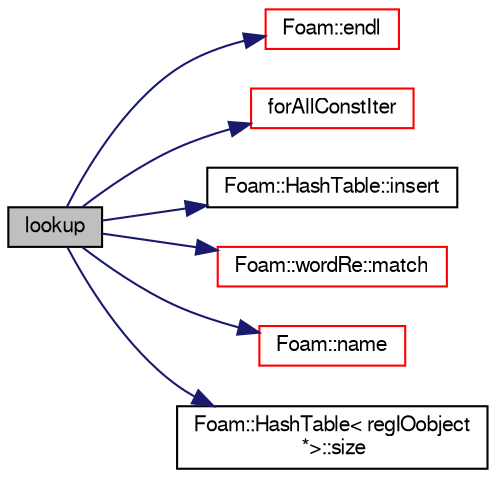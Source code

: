 digraph "lookup"
{
  bgcolor="transparent";
  edge [fontname="FreeSans",fontsize="10",labelfontname="FreeSans",labelfontsize="10"];
  node [fontname="FreeSans",fontsize="10",shape=record];
  rankdir="LR";
  Node390 [label="lookup",height=0.2,width=0.4,color="black", fillcolor="grey75", style="filled", fontcolor="black"];
  Node390 -> Node391 [color="midnightblue",fontsize="10",style="solid",fontname="FreeSans"];
  Node391 [label="Foam::endl",height=0.2,width=0.4,color="red",URL="$a21124.html#a2db8fe02a0d3909e9351bb4275b23ce4",tooltip="Add newline and flush stream. "];
  Node390 -> Node393 [color="midnightblue",fontsize="10",style="solid",fontname="FreeSans"];
  Node393 [label="forAllConstIter",height=0.2,width=0.4,color="red",URL="$a38141.html#ae21e2836509b0fa7f7cedf6493b11b09"];
  Node390 -> Node654 [color="midnightblue",fontsize="10",style="solid",fontname="FreeSans"];
  Node654 [label="Foam::HashTable::insert",height=0.2,width=0.4,color="black",URL="$a25702.html#a5eee1e0e199ad59b9cb3916cd42156e0",tooltip="Insert a new hashedEntry. "];
  Node390 -> Node693 [color="midnightblue",fontsize="10",style="solid",fontname="FreeSans"];
  Node693 [label="Foam::wordRe::match",height=0.2,width=0.4,color="red",URL="$a28262.html#abd43459799d1878613ea9acdeb2ba6c3",tooltip="Smart match as regular expression or as a string. "];
  Node390 -> Node572 [color="midnightblue",fontsize="10",style="solid",fontname="FreeSans"];
  Node572 [label="Foam::name",height=0.2,width=0.4,color="red",URL="$a21124.html#adcb0df2bd4953cb6bb390272d8263c3a",tooltip="Return a string representation of a complex. "];
  Node390 -> Node556 [color="midnightblue",fontsize="10",style="solid",fontname="FreeSans"];
  Node556 [label="Foam::HashTable\< regIOobject\l *\>::size",height=0.2,width=0.4,color="black",URL="$a25702.html#a47b3bf30da1eb3ab8076b5fbe00e0494",tooltip="Return number of elements in table. "];
}
